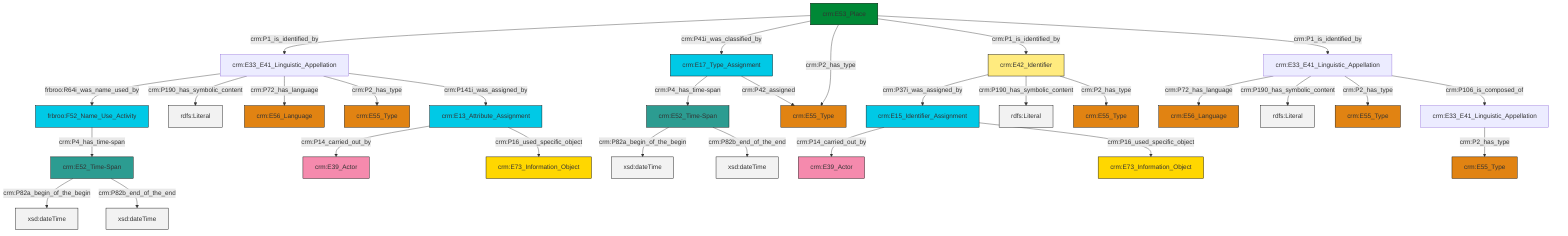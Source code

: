 graph TD
classDef Literal fill:#f2f2f2,stroke:#000000;
classDef CRM_Entity fill:#FFFFFF,stroke:#000000;
classDef Temporal_Entity fill:#00C9E6, stroke:#000000;
classDef Type fill:#E18312, stroke:#000000;
classDef Time-Span fill:#2C9C91, stroke:#000000;
classDef Appellation fill:#FFEB7F, stroke:#000000;
classDef Place fill:#008836, stroke:#000000;
classDef Persistent_Item fill:#B266B2, stroke:#000000;
classDef Conceptual_Object fill:#FFD700, stroke:#000000;
classDef Physical_Thing fill:#D2B48C, stroke:#000000;
classDef Actor fill:#f58aad, stroke:#000000;
classDef PC_Classes fill:#4ce600, stroke:#000000;
classDef Multi fill:#cccccc,stroke:#000000;

0["frbroo:F52_Name_Use_Activity"]:::Temporal_Entity -->|crm:P4_has_time-span| 2["crm:E52_Time-Span"]:::Time-Span
5["crm:E33_E41_Linguistic_Appellation"]:::Default -->|frbroo:R64i_was_name_used_by| 0["frbroo:F52_Name_Use_Activity"]:::Temporal_Entity
5["crm:E33_E41_Linguistic_Appellation"]:::Default -->|crm:P190_has_symbolic_content| 6[rdfs:Literal]:::Literal
7["crm:E53_Place"]:::Place -->|crm:P1_is_identified_by| 5["crm:E33_E41_Linguistic_Appellation"]:::Default
14["crm:E13_Attribute_Assignment"]:::Temporal_Entity -->|crm:P14_carried_out_by| 16["crm:E39_Actor"]:::Actor
7["crm:E53_Place"]:::Place -->|crm:P41i_was_classified_by| 19["crm:E17_Type_Assignment"]:::Temporal_Entity
5["crm:E33_E41_Linguistic_Appellation"]:::Default -->|crm:P72_has_language| 8["crm:E56_Language"]:::Type
7["crm:E53_Place"]:::Place -->|crm:P2_has_type| 25["crm:E55_Type"]:::Type
5["crm:E33_E41_Linguistic_Appellation"]:::Default -->|crm:P2_has_type| 29["crm:E55_Type"]:::Type
17["crm:E33_E41_Linguistic_Appellation"]:::Default -->|crm:P72_has_language| 12["crm:E56_Language"]:::Type
36["crm:E42_Identifier"]:::Appellation -->|crm:P37i_was_assigned_by| 27["crm:E15_Identifier_Assignment"]:::Temporal_Entity
5["crm:E33_E41_Linguistic_Appellation"]:::Default -->|crm:P141i_was_assigned_by| 14["crm:E13_Attribute_Assignment"]:::Temporal_Entity
2["crm:E52_Time-Span"]:::Time-Span -->|crm:P82a_begin_of_the_begin| 37[xsd:dateTime]:::Literal
27["crm:E15_Identifier_Assignment"]:::Temporal_Entity -->|crm:P14_carried_out_by| 38["crm:E39_Actor"]:::Actor
17["crm:E33_E41_Linguistic_Appellation"]:::Default -->|crm:P190_has_symbolic_content| 40[rdfs:Literal]:::Literal
19["crm:E17_Type_Assignment"]:::Temporal_Entity -->|crm:P4_has_time-span| 3["crm:E52_Time-Span"]:::Time-Span
3["crm:E52_Time-Span"]:::Time-Span -->|crm:P82a_begin_of_the_begin| 41[xsd:dateTime]:::Literal
14["crm:E13_Attribute_Assignment"]:::Temporal_Entity -->|crm:P16_used_specific_object| 23["crm:E73_Information_Object"]:::Conceptual_Object
2["crm:E52_Time-Span"]:::Time-Span -->|crm:P82b_end_of_the_end| 44[xsd:dateTime]:::Literal
36["crm:E42_Identifier"]:::Appellation -->|crm:P190_has_symbolic_content| 45[rdfs:Literal]:::Literal
19["crm:E17_Type_Assignment"]:::Temporal_Entity -->|crm:P42_assigned| 25["crm:E55_Type"]:::Type
17["crm:E33_E41_Linguistic_Appellation"]:::Default -->|crm:P2_has_type| 21["crm:E55_Type"]:::Type
17["crm:E33_E41_Linguistic_Appellation"]:::Default -->|crm:P106_is_composed_of| 33["crm:E33_E41_Linguistic_Appellation"]:::Default
27["crm:E15_Identifier_Assignment"]:::Temporal_Entity -->|crm:P16_used_specific_object| 48["crm:E73_Information_Object"]:::Conceptual_Object
36["crm:E42_Identifier"]:::Appellation -->|crm:P2_has_type| 10["crm:E55_Type"]:::Type
33["crm:E33_E41_Linguistic_Appellation"]:::Default -->|crm:P2_has_type| 30["crm:E55_Type"]:::Type
3["crm:E52_Time-Span"]:::Time-Span -->|crm:P82b_end_of_the_end| 50[xsd:dateTime]:::Literal
7["crm:E53_Place"]:::Place -->|crm:P1_is_identified_by| 36["crm:E42_Identifier"]:::Appellation
7["crm:E53_Place"]:::Place -->|crm:P1_is_identified_by| 17["crm:E33_E41_Linguistic_Appellation"]:::Default